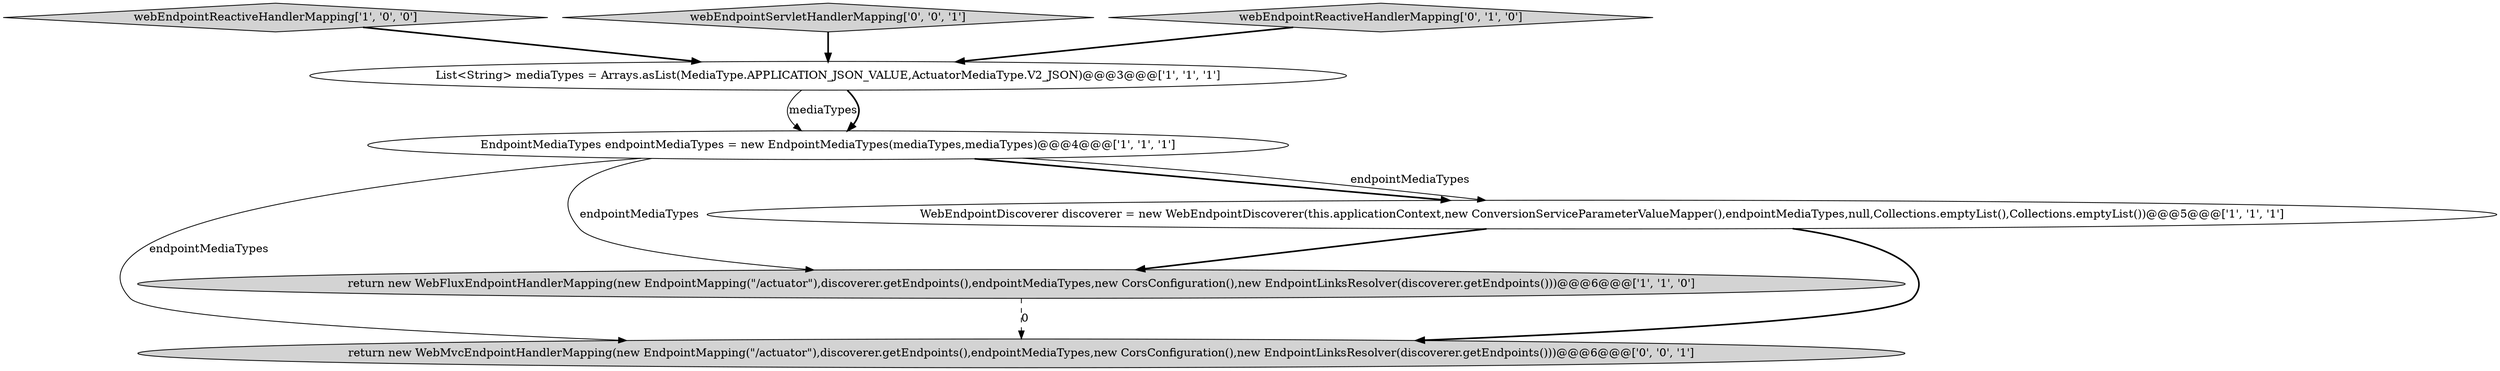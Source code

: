digraph {
0 [style = filled, label = "webEndpointReactiveHandlerMapping['1', '0', '0']", fillcolor = lightgray, shape = diamond image = "AAA0AAABBB1BBB"];
6 [style = filled, label = "webEndpointServletHandlerMapping['0', '0', '1']", fillcolor = lightgray, shape = diamond image = "AAA0AAABBB3BBB"];
7 [style = filled, label = "return new WebMvcEndpointHandlerMapping(new EndpointMapping(\"/actuator\"),discoverer.getEndpoints(),endpointMediaTypes,new CorsConfiguration(),new EndpointLinksResolver(discoverer.getEndpoints()))@@@6@@@['0', '0', '1']", fillcolor = lightgray, shape = ellipse image = "AAA0AAABBB3BBB"];
5 [style = filled, label = "webEndpointReactiveHandlerMapping['0', '1', '0']", fillcolor = lightgray, shape = diamond image = "AAA0AAABBB2BBB"];
1 [style = filled, label = "return new WebFluxEndpointHandlerMapping(new EndpointMapping(\"/actuator\"),discoverer.getEndpoints(),endpointMediaTypes,new CorsConfiguration(),new EndpointLinksResolver(discoverer.getEndpoints()))@@@6@@@['1', '1', '0']", fillcolor = lightgray, shape = ellipse image = "AAA0AAABBB1BBB"];
4 [style = filled, label = "EndpointMediaTypes endpointMediaTypes = new EndpointMediaTypes(mediaTypes,mediaTypes)@@@4@@@['1', '1', '1']", fillcolor = white, shape = ellipse image = "AAA0AAABBB1BBB"];
2 [style = filled, label = "List<String> mediaTypes = Arrays.asList(MediaType.APPLICATION_JSON_VALUE,ActuatorMediaType.V2_JSON)@@@3@@@['1', '1', '1']", fillcolor = white, shape = ellipse image = "AAA0AAABBB1BBB"];
3 [style = filled, label = "WebEndpointDiscoverer discoverer = new WebEndpointDiscoverer(this.applicationContext,new ConversionServiceParameterValueMapper(),endpointMediaTypes,null,Collections.emptyList(),Collections.emptyList())@@@5@@@['1', '1', '1']", fillcolor = white, shape = ellipse image = "AAA0AAABBB1BBB"];
4->3 [style = bold, label=""];
4->1 [style = solid, label="endpointMediaTypes"];
5->2 [style = bold, label=""];
6->2 [style = bold, label=""];
1->7 [style = dashed, label="0"];
2->4 [style = solid, label="mediaTypes"];
3->1 [style = bold, label=""];
3->7 [style = bold, label=""];
4->7 [style = solid, label="endpointMediaTypes"];
2->4 [style = bold, label=""];
0->2 [style = bold, label=""];
4->3 [style = solid, label="endpointMediaTypes"];
}
